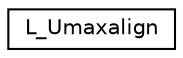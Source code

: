 digraph "Graphical Class Hierarchy"
{
 // LATEX_PDF_SIZE
  edge [fontname="Helvetica",fontsize="10",labelfontname="Helvetica",labelfontsize="10"];
  node [fontname="Helvetica",fontsize="10",shape=record];
  rankdir="LR";
  Node0 [label="L_Umaxalign",height=0.2,width=0.4,color="black", fillcolor="white", style="filled",URL="$union_l___umaxalign.html",tooltip=" "];
}

